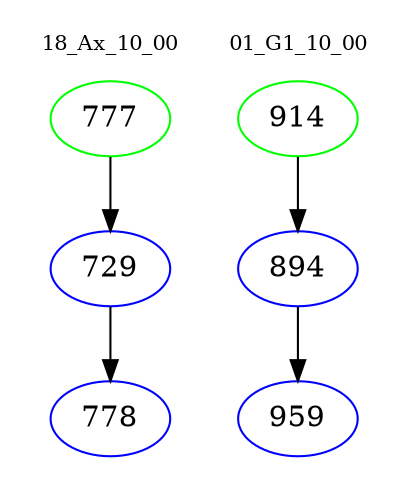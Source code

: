 digraph{
subgraph cluster_0 {
color = white
label = "18_Ax_10_00";
fontsize=10;
T0_777 [label="777", color="green"]
T0_777 -> T0_729 [color="black"]
T0_729 [label="729", color="blue"]
T0_729 -> T0_778 [color="black"]
T0_778 [label="778", color="blue"]
}
subgraph cluster_1 {
color = white
label = "01_G1_10_00";
fontsize=10;
T1_914 [label="914", color="green"]
T1_914 -> T1_894 [color="black"]
T1_894 [label="894", color="blue"]
T1_894 -> T1_959 [color="black"]
T1_959 [label="959", color="blue"]
}
}
